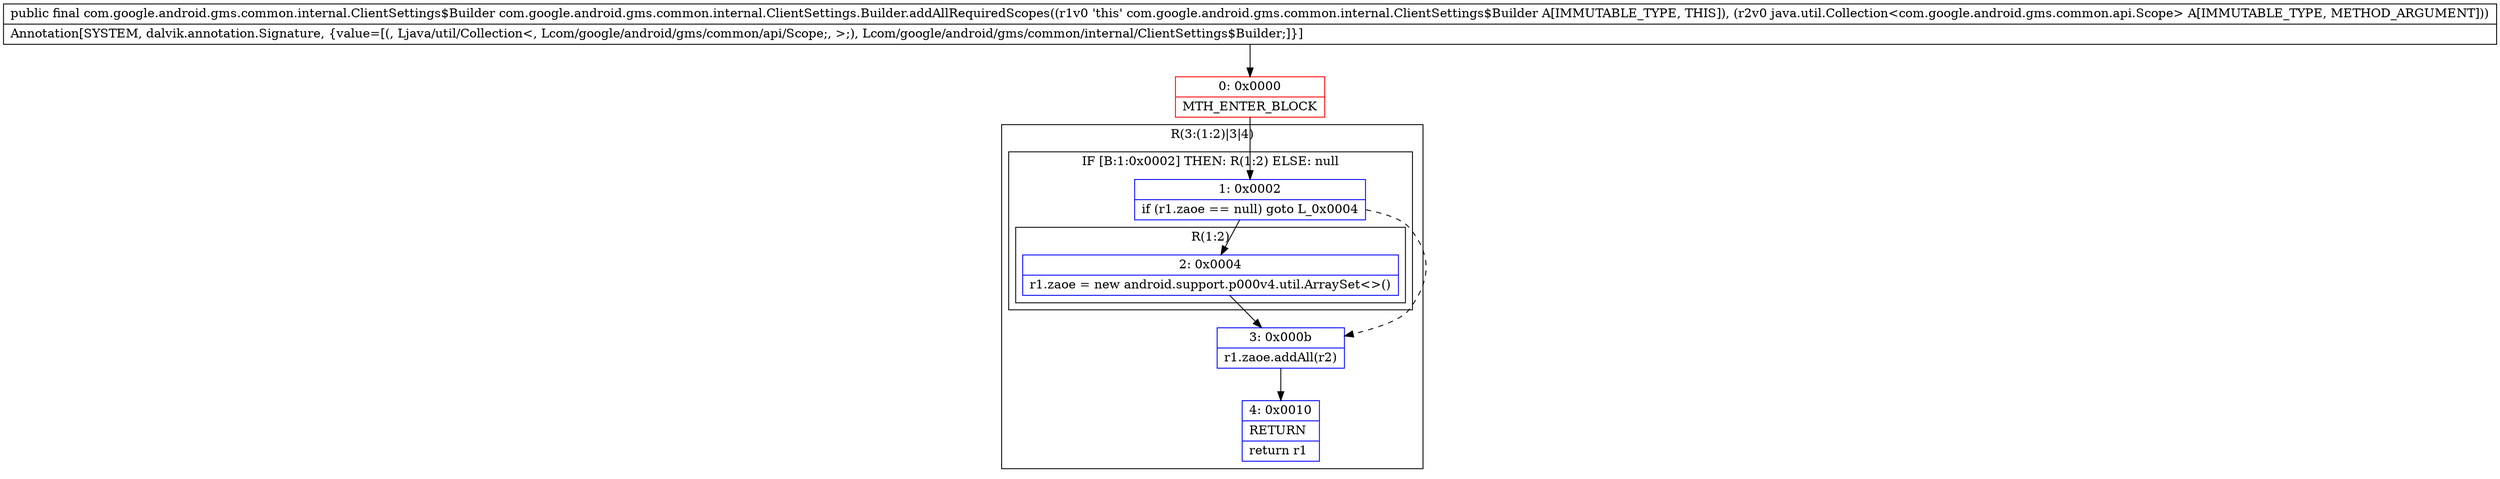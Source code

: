 digraph "CFG forcom.google.android.gms.common.internal.ClientSettings.Builder.addAllRequiredScopes(Ljava\/util\/Collection;)Lcom\/google\/android\/gms\/common\/internal\/ClientSettings$Builder;" {
subgraph cluster_Region_977356539 {
label = "R(3:(1:2)|3|4)";
node [shape=record,color=blue];
subgraph cluster_IfRegion_973308901 {
label = "IF [B:1:0x0002] THEN: R(1:2) ELSE: null";
node [shape=record,color=blue];
Node_1 [shape=record,label="{1\:\ 0x0002|if (r1.zaoe == null) goto L_0x0004\l}"];
subgraph cluster_Region_578409476 {
label = "R(1:2)";
node [shape=record,color=blue];
Node_2 [shape=record,label="{2\:\ 0x0004|r1.zaoe = new android.support.p000v4.util.ArraySet\<\>()\l}"];
}
}
Node_3 [shape=record,label="{3\:\ 0x000b|r1.zaoe.addAll(r2)\l}"];
Node_4 [shape=record,label="{4\:\ 0x0010|RETURN\l|return r1\l}"];
}
Node_0 [shape=record,color=red,label="{0\:\ 0x0000|MTH_ENTER_BLOCK\l}"];
MethodNode[shape=record,label="{public final com.google.android.gms.common.internal.ClientSettings$Builder com.google.android.gms.common.internal.ClientSettings.Builder.addAllRequiredScopes((r1v0 'this' com.google.android.gms.common.internal.ClientSettings$Builder A[IMMUTABLE_TYPE, THIS]), (r2v0 java.util.Collection\<com.google.android.gms.common.api.Scope\> A[IMMUTABLE_TYPE, METHOD_ARGUMENT]))  | Annotation[SYSTEM, dalvik.annotation.Signature, \{value=[(, Ljava\/util\/Collection\<, Lcom\/google\/android\/gms\/common\/api\/Scope;, \>;), Lcom\/google\/android\/gms\/common\/internal\/ClientSettings$Builder;]\}]\l}"];
MethodNode -> Node_0;
Node_1 -> Node_2;
Node_1 -> Node_3[style=dashed];
Node_2 -> Node_3;
Node_3 -> Node_4;
Node_0 -> Node_1;
}

